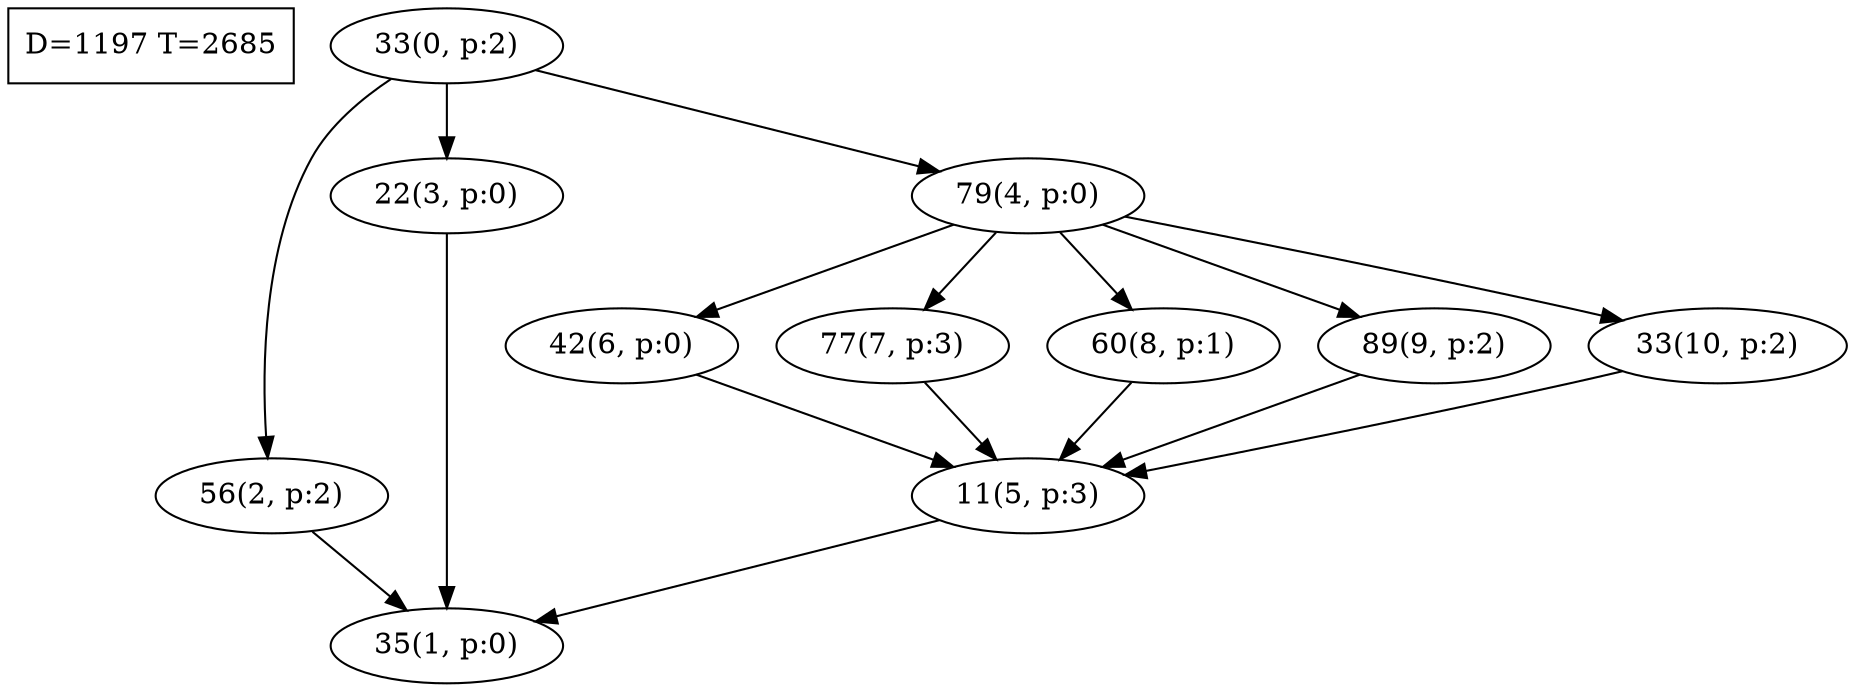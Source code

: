 digraph Task {
i [shape=box, label="D=1197 T=2685"]; 
0 [label="33(0, p:2)"];
1 [label="35(1, p:0)"];
2 [label="56(2, p:2)"];
3 [label="22(3, p:0)"];
4 [label="79(4, p:0)"];
5 [label="11(5, p:3)"];
6 [label="42(6, p:0)"];
7 [label="77(7, p:3)"];
8 [label="60(8, p:1)"];
9 [label="89(9, p:2)"];
10 [label="33(10, p:2)"];
0 -> 2;
0 -> 3;
0 -> 4;
2 -> 1;
3 -> 1;
4 -> 6;
4 -> 7;
4 -> 8;
4 -> 9;
4 -> 10;
5 -> 1;
6 -> 5;
7 -> 5;
8 -> 5;
9 -> 5;
10 -> 5;
}